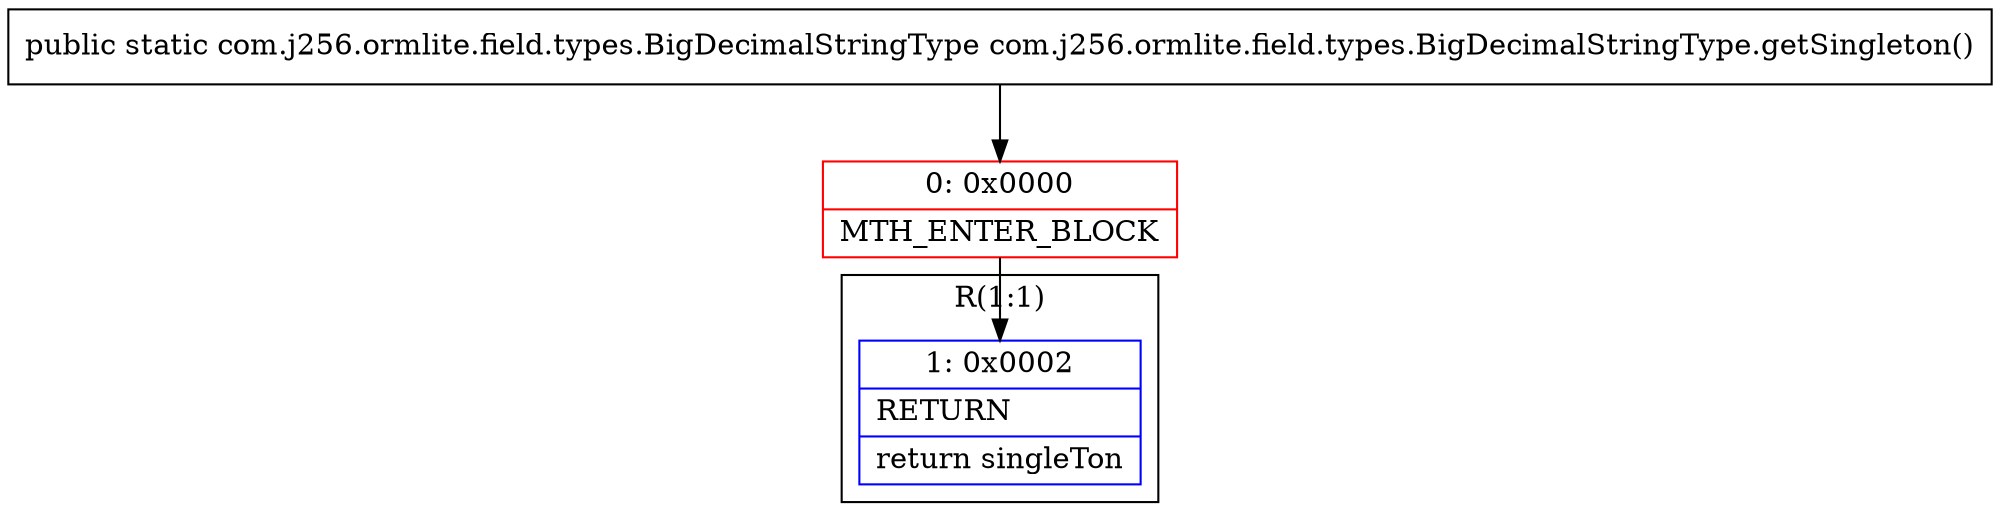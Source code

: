 digraph "CFG forcom.j256.ormlite.field.types.BigDecimalStringType.getSingleton()Lcom\/j256\/ormlite\/field\/types\/BigDecimalStringType;" {
subgraph cluster_Region_1592332307 {
label = "R(1:1)";
node [shape=record,color=blue];
Node_1 [shape=record,label="{1\:\ 0x0002|RETURN\l|return singleTon\l}"];
}
Node_0 [shape=record,color=red,label="{0\:\ 0x0000|MTH_ENTER_BLOCK\l}"];
MethodNode[shape=record,label="{public static com.j256.ormlite.field.types.BigDecimalStringType com.j256.ormlite.field.types.BigDecimalStringType.getSingleton() }"];
MethodNode -> Node_0;
Node_0 -> Node_1;
}

